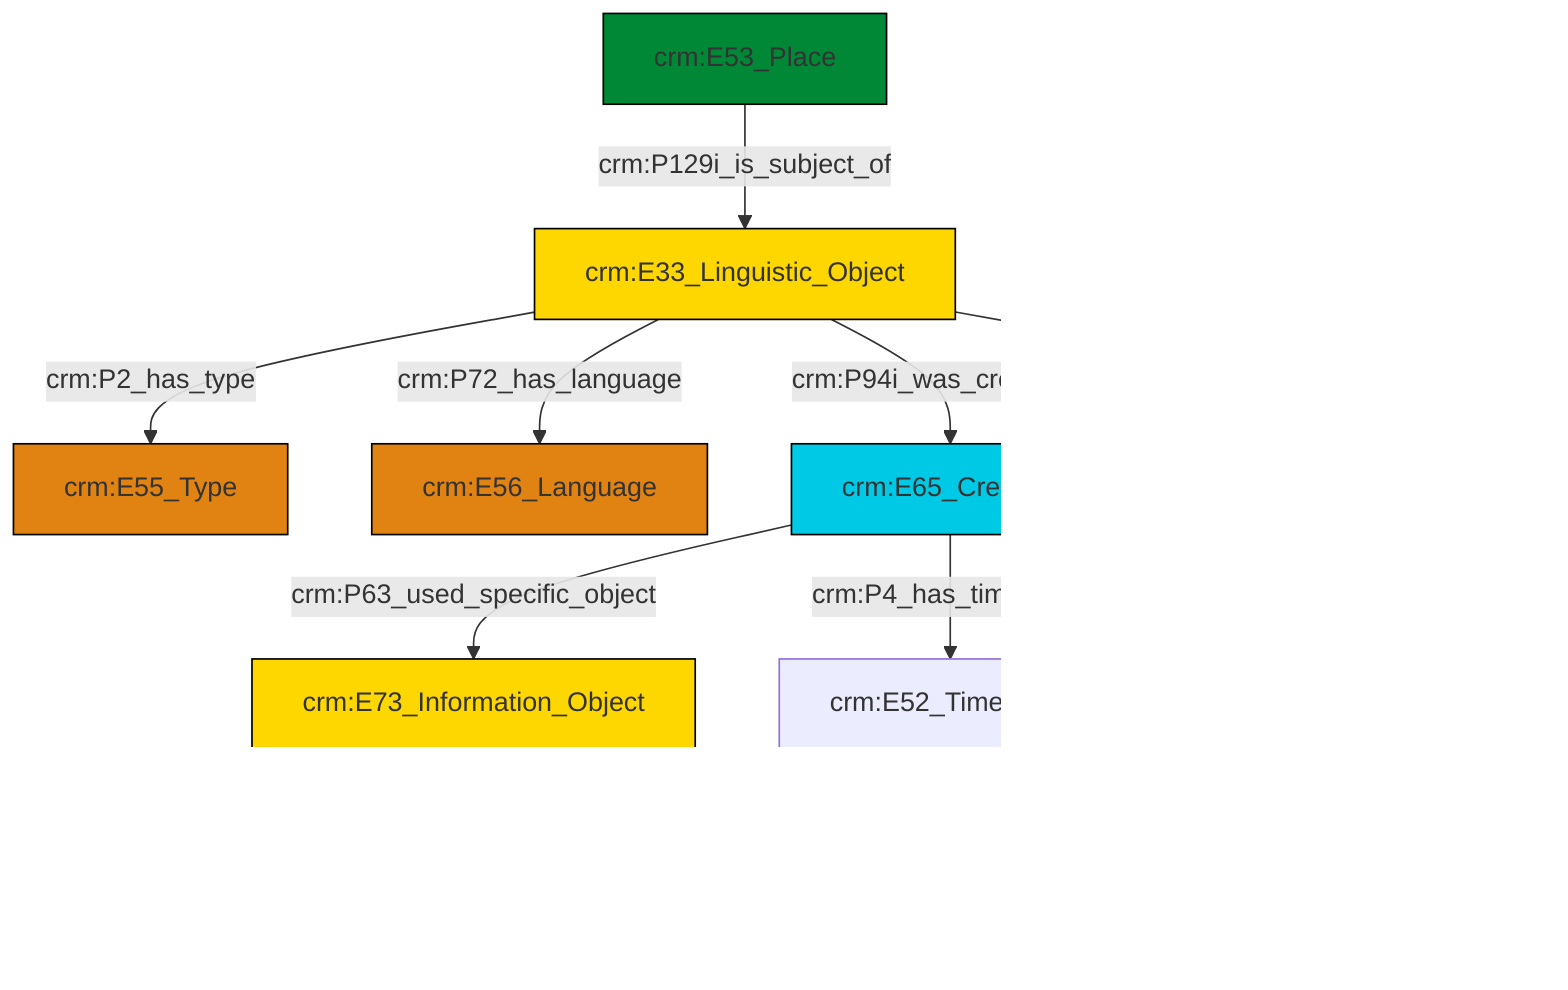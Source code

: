 graph TD
classDef Literal fill:#f2f2f2,stroke:#000000;
classDef CRM_Entity fill:#FFFFFF,stroke:#000000;
classDef Temporal_Entity fill:#00C9E6, stroke:#000000;
classDef Type fill:#E18312, stroke:#000000;
classDef Time-Span fill:#2C9C91, stroke:#000000;
classDef Appellation fill:#FFEB7F, stroke:#000000;
classDef Place fill:#008836, stroke:#000000;
classDef Persistent_Item fill:#B266B2, stroke:#000000;
classDef Conceptual_Object fill:#FFD700, stroke:#000000;
classDef Physical_Thing fill:#D2B48C, stroke:#000000;
classDef Actor fill:#f58aad, stroke:#000000;
classDef PC_Classes fill:#4ce600, stroke:#000000;
classDef Multi fill:#cccccc,stroke:#000000;

2["crm:E33_Linguistic_Object"]:::Conceptual_Object -->|crm:P72_has_language| 3["crm:E56_Language"]:::Type
4["crm:E53_Place"]:::Place -->|crm:P129i_is_subject_of| 2["crm:E33_Linguistic_Object"]:::Conceptual_Object
5["crm:E65_Creation"]:::Temporal_Entity -->|crm:P63_used_specific_object| 6["crm:E73_Information_Object"]:::Conceptual_Object
5["crm:E65_Creation"]:::Temporal_Entity -->|crm:P4_has_time-span| 8["crm:E52_Time-span"]:::Default
5["crm:E65_Creation"]:::Temporal_Entity -->|crm:P14_carried_out_by| 10["crm:E39_Actor"]:::Actor
2["crm:E33_Linguistic_Object"]:::Conceptual_Object -->|crm:P190_has_symbolic_content| 13[rdfs:Literal]:::Literal
2["crm:E33_Linguistic_Object"]:::Conceptual_Object -->|crm:P2_has_type| 0["crm:E55_Type"]:::Type
2["crm:E33_Linguistic_Object"]:::Conceptual_Object -->|crm:P94i_was_created_by| 5["crm:E65_Creation"]:::Temporal_Entity
8["crm:E52_Time-span"]:::Default -->|crm:P81b_end_of_the_end| 16[rdfs:Literal]:::Literal
8["crm:E52_Time-span"]:::Default -->|crm:P81a_begin_of_the_begin| 18[rdfs:Literal]:::Literal
